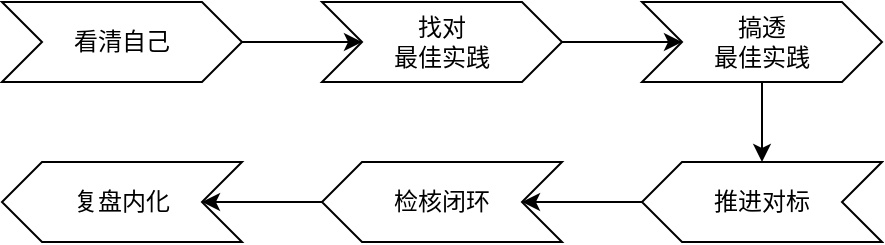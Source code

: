 <mxfile version="21.5.2" type="github">
  <diagram name="第 1 页" id="BWQJjT6N3ljU_v5gKBc0">
    <mxGraphModel dx="954" dy="576" grid="1" gridSize="10" guides="1" tooltips="1" connect="1" arrows="1" fold="1" page="1" pageScale="1" pageWidth="827" pageHeight="1169" math="0" shadow="0">
      <root>
        <mxCell id="0" />
        <mxCell id="1" parent="0" />
        <mxCell id="gbRoodXmHGTZKxAQx7Tw-7" value="" style="edgeStyle=orthogonalEdgeStyle;rounded=0;orthogonalLoop=1;jettySize=auto;html=1;" edge="1" parent="1" source="gbRoodXmHGTZKxAQx7Tw-1" target="gbRoodXmHGTZKxAQx7Tw-2">
          <mxGeometry relative="1" as="geometry" />
        </mxCell>
        <mxCell id="gbRoodXmHGTZKxAQx7Tw-1" value="看清自己" style="shape=step;perimeter=stepPerimeter;whiteSpace=wrap;html=1;fixedSize=1;" vertex="1" parent="1">
          <mxGeometry x="80" y="120" width="120" height="40" as="geometry" />
        </mxCell>
        <mxCell id="gbRoodXmHGTZKxAQx7Tw-8" value="" style="edgeStyle=orthogonalEdgeStyle;rounded=0;orthogonalLoop=1;jettySize=auto;html=1;" edge="1" parent="1" source="gbRoodXmHGTZKxAQx7Tw-2" target="gbRoodXmHGTZKxAQx7Tw-3">
          <mxGeometry relative="1" as="geometry" />
        </mxCell>
        <mxCell id="gbRoodXmHGTZKxAQx7Tw-2" value="找对&lt;br&gt;最佳实践" style="shape=step;perimeter=stepPerimeter;whiteSpace=wrap;html=1;fixedSize=1;" vertex="1" parent="1">
          <mxGeometry x="240" y="120" width="120" height="40" as="geometry" />
        </mxCell>
        <mxCell id="gbRoodXmHGTZKxAQx7Tw-9" value="" style="edgeStyle=orthogonalEdgeStyle;rounded=0;orthogonalLoop=1;jettySize=auto;html=1;" edge="1" parent="1" source="gbRoodXmHGTZKxAQx7Tw-3" target="gbRoodXmHGTZKxAQx7Tw-4">
          <mxGeometry relative="1" as="geometry" />
        </mxCell>
        <mxCell id="gbRoodXmHGTZKxAQx7Tw-3" value="搞透&lt;br&gt;最佳实践" style="shape=step;perimeter=stepPerimeter;whiteSpace=wrap;html=1;fixedSize=1;" vertex="1" parent="1">
          <mxGeometry x="400" y="120" width="120" height="40" as="geometry" />
        </mxCell>
        <mxCell id="gbRoodXmHGTZKxAQx7Tw-10" value="" style="edgeStyle=orthogonalEdgeStyle;rounded=0;orthogonalLoop=1;jettySize=auto;html=1;" edge="1" parent="1" source="gbRoodXmHGTZKxAQx7Tw-4" target="gbRoodXmHGTZKxAQx7Tw-5">
          <mxGeometry relative="1" as="geometry" />
        </mxCell>
        <mxCell id="gbRoodXmHGTZKxAQx7Tw-4" value="推进对标" style="shape=step;perimeter=stepPerimeter;whiteSpace=wrap;html=1;fixedSize=1;direction=west;" vertex="1" parent="1">
          <mxGeometry x="400" y="200" width="120" height="40" as="geometry" />
        </mxCell>
        <mxCell id="gbRoodXmHGTZKxAQx7Tw-11" value="" style="edgeStyle=orthogonalEdgeStyle;rounded=0;orthogonalLoop=1;jettySize=auto;html=1;" edge="1" parent="1" source="gbRoodXmHGTZKxAQx7Tw-5" target="gbRoodXmHGTZKxAQx7Tw-6">
          <mxGeometry relative="1" as="geometry" />
        </mxCell>
        <mxCell id="gbRoodXmHGTZKxAQx7Tw-5" value="检核闭环" style="shape=step;perimeter=stepPerimeter;whiteSpace=wrap;html=1;fixedSize=1;direction=west;" vertex="1" parent="1">
          <mxGeometry x="240" y="200" width="120" height="40" as="geometry" />
        </mxCell>
        <mxCell id="gbRoodXmHGTZKxAQx7Tw-6" value="复盘内化" style="shape=step;perimeter=stepPerimeter;whiteSpace=wrap;html=1;fixedSize=1;direction=west;" vertex="1" parent="1">
          <mxGeometry x="80" y="200" width="120" height="40" as="geometry" />
        </mxCell>
      </root>
    </mxGraphModel>
  </diagram>
</mxfile>
